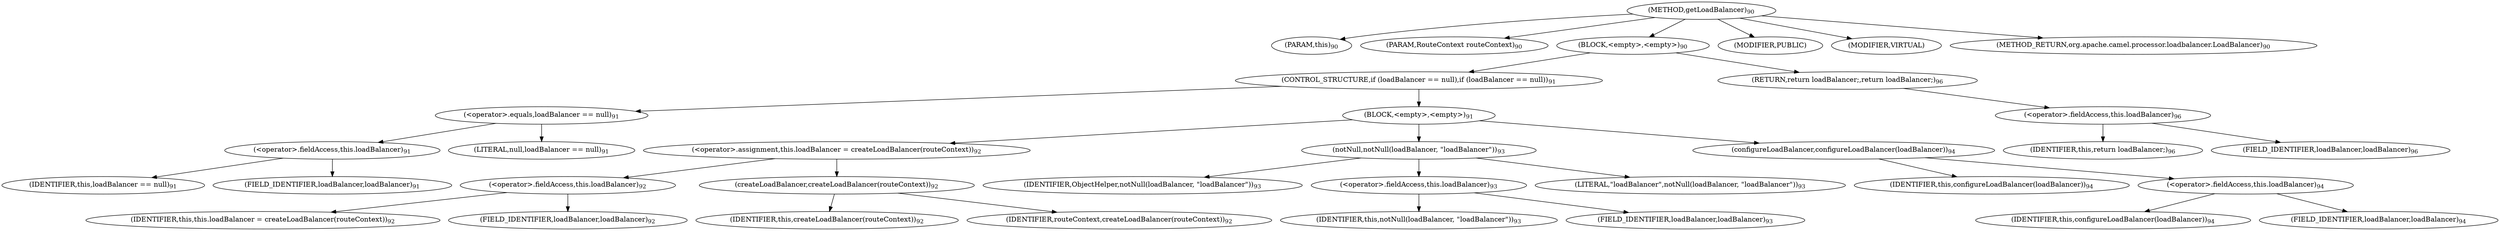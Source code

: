 digraph "getLoadBalancer" {  
"144" [label = <(METHOD,getLoadBalancer)<SUB>90</SUB>> ]
"8" [label = <(PARAM,this)<SUB>90</SUB>> ]
"145" [label = <(PARAM,RouteContext routeContext)<SUB>90</SUB>> ]
"146" [label = <(BLOCK,&lt;empty&gt;,&lt;empty&gt;)<SUB>90</SUB>> ]
"147" [label = <(CONTROL_STRUCTURE,if (loadBalancer == null),if (loadBalancer == null))<SUB>91</SUB>> ]
"148" [label = <(&lt;operator&gt;.equals,loadBalancer == null)<SUB>91</SUB>> ]
"149" [label = <(&lt;operator&gt;.fieldAccess,this.loadBalancer)<SUB>91</SUB>> ]
"150" [label = <(IDENTIFIER,this,loadBalancer == null)<SUB>91</SUB>> ]
"151" [label = <(FIELD_IDENTIFIER,loadBalancer,loadBalancer)<SUB>91</SUB>> ]
"152" [label = <(LITERAL,null,loadBalancer == null)<SUB>91</SUB>> ]
"153" [label = <(BLOCK,&lt;empty&gt;,&lt;empty&gt;)<SUB>91</SUB>> ]
"154" [label = <(&lt;operator&gt;.assignment,this.loadBalancer = createLoadBalancer(routeContext))<SUB>92</SUB>> ]
"155" [label = <(&lt;operator&gt;.fieldAccess,this.loadBalancer)<SUB>92</SUB>> ]
"156" [label = <(IDENTIFIER,this,this.loadBalancer = createLoadBalancer(routeContext))<SUB>92</SUB>> ]
"157" [label = <(FIELD_IDENTIFIER,loadBalancer,loadBalancer)<SUB>92</SUB>> ]
"158" [label = <(createLoadBalancer,createLoadBalancer(routeContext))<SUB>92</SUB>> ]
"7" [label = <(IDENTIFIER,this,createLoadBalancer(routeContext))<SUB>92</SUB>> ]
"159" [label = <(IDENTIFIER,routeContext,createLoadBalancer(routeContext))<SUB>92</SUB>> ]
"160" [label = <(notNull,notNull(loadBalancer, &quot;loadBalancer&quot;))<SUB>93</SUB>> ]
"161" [label = <(IDENTIFIER,ObjectHelper,notNull(loadBalancer, &quot;loadBalancer&quot;))<SUB>93</SUB>> ]
"162" [label = <(&lt;operator&gt;.fieldAccess,this.loadBalancer)<SUB>93</SUB>> ]
"163" [label = <(IDENTIFIER,this,notNull(loadBalancer, &quot;loadBalancer&quot;))<SUB>93</SUB>> ]
"164" [label = <(FIELD_IDENTIFIER,loadBalancer,loadBalancer)<SUB>93</SUB>> ]
"165" [label = <(LITERAL,&quot;loadBalancer&quot;,notNull(loadBalancer, &quot;loadBalancer&quot;))<SUB>93</SUB>> ]
"166" [label = <(configureLoadBalancer,configureLoadBalancer(loadBalancer))<SUB>94</SUB>> ]
"9" [label = <(IDENTIFIER,this,configureLoadBalancer(loadBalancer))<SUB>94</SUB>> ]
"167" [label = <(&lt;operator&gt;.fieldAccess,this.loadBalancer)<SUB>94</SUB>> ]
"168" [label = <(IDENTIFIER,this,configureLoadBalancer(loadBalancer))<SUB>94</SUB>> ]
"169" [label = <(FIELD_IDENTIFIER,loadBalancer,loadBalancer)<SUB>94</SUB>> ]
"170" [label = <(RETURN,return loadBalancer;,return loadBalancer;)<SUB>96</SUB>> ]
"171" [label = <(&lt;operator&gt;.fieldAccess,this.loadBalancer)<SUB>96</SUB>> ]
"172" [label = <(IDENTIFIER,this,return loadBalancer;)<SUB>96</SUB>> ]
"173" [label = <(FIELD_IDENTIFIER,loadBalancer,loadBalancer)<SUB>96</SUB>> ]
"174" [label = <(MODIFIER,PUBLIC)> ]
"175" [label = <(MODIFIER,VIRTUAL)> ]
"176" [label = <(METHOD_RETURN,org.apache.camel.processor.loadbalancer.LoadBalancer)<SUB>90</SUB>> ]
  "144" -> "8" 
  "144" -> "145" 
  "144" -> "146" 
  "144" -> "174" 
  "144" -> "175" 
  "144" -> "176" 
  "146" -> "147" 
  "146" -> "170" 
  "147" -> "148" 
  "147" -> "153" 
  "148" -> "149" 
  "148" -> "152" 
  "149" -> "150" 
  "149" -> "151" 
  "153" -> "154" 
  "153" -> "160" 
  "153" -> "166" 
  "154" -> "155" 
  "154" -> "158" 
  "155" -> "156" 
  "155" -> "157" 
  "158" -> "7" 
  "158" -> "159" 
  "160" -> "161" 
  "160" -> "162" 
  "160" -> "165" 
  "162" -> "163" 
  "162" -> "164" 
  "166" -> "9" 
  "166" -> "167" 
  "167" -> "168" 
  "167" -> "169" 
  "170" -> "171" 
  "171" -> "172" 
  "171" -> "173" 
}
